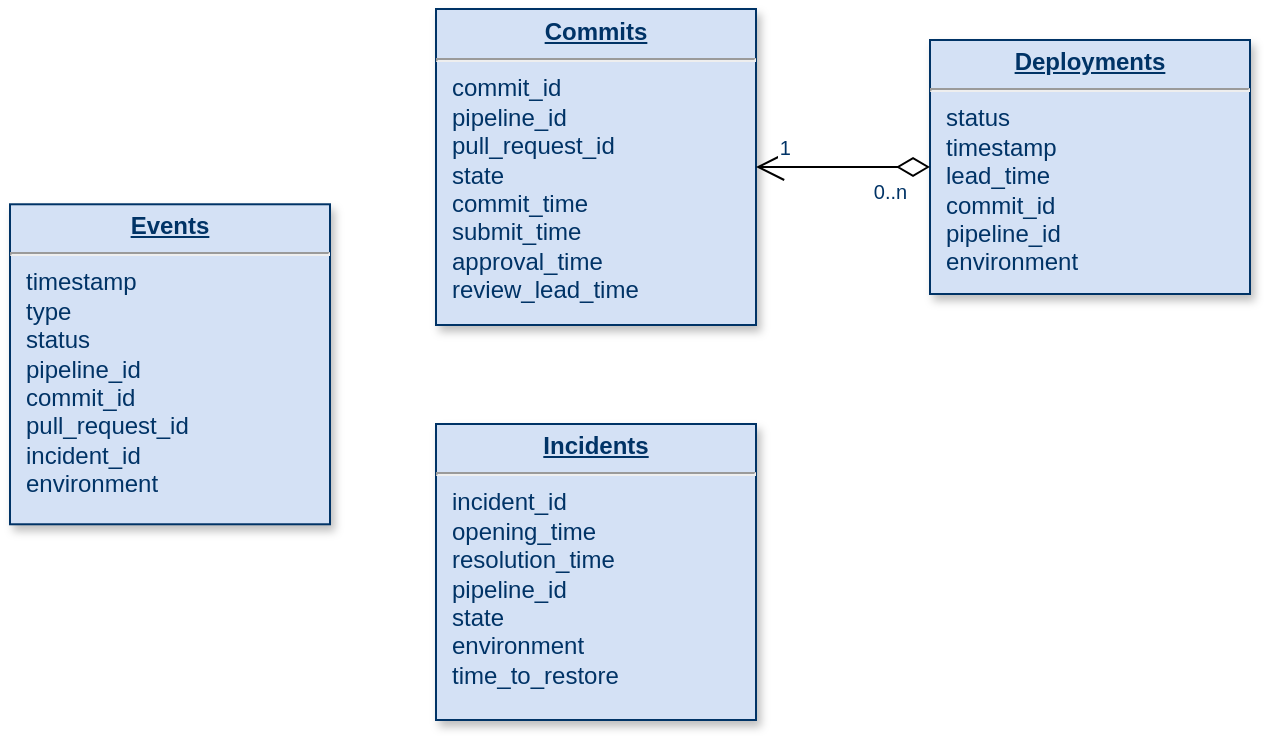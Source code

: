 <mxfile version="10.8.7" type="device"><diagram name="Page-1" id="efa7a0a1-bf9b-a30e-e6df-94a7791c09e9"><mxGraphModel dx="1078" dy="786" grid="1" gridSize="10" guides="1" tooltips="1" connect="1" arrows="1" fold="1" page="1" pageScale="1" pageWidth="826" pageHeight="1169" background="#ffffff" math="0" shadow="0"><root><mxCell id="0"/><mxCell id="1" parent="0"/><mxCell id="19" value="&lt;p style=&quot;margin: 0px ; margin-top: 4px ; text-align: center ; text-decoration: underline&quot;&gt;&lt;b&gt;Commits&lt;/b&gt;&lt;/p&gt;&lt;hr&gt;&lt;p style=&quot;margin: 0px ; margin-left: 8px&quot;&gt;commit_id&lt;/p&gt;&lt;p style=&quot;margin: 0px ; margin-left: 8px&quot;&gt;pipeline_id&lt;/p&gt;&lt;p style=&quot;margin: 0px ; margin-left: 8px&quot;&gt;pull_request_id&lt;/p&gt;&lt;p style=&quot;margin: 0px ; margin-left: 8px&quot;&gt;state&lt;/p&gt;&lt;p style=&quot;margin: 0px ; margin-left: 8px&quot;&gt;commit_time&lt;/p&gt;&lt;p style=&quot;margin: 0px ; margin-left: 8px&quot;&gt;submit_time&lt;/p&gt;&lt;p style=&quot;margin: 0px ; margin-left: 8px&quot;&gt;approval_time&lt;/p&gt;&lt;p style=&quot;margin: 0px ; margin-left: 8px&quot;&gt;review_lead_time&lt;/p&gt;&lt;p style=&quot;margin: 0px ; margin-left: 8px&quot;&gt;&lt;br&gt;&lt;/p&gt;" style="verticalAlign=top;align=left;overflow=fill;fontSize=12;fontFamily=Helvetica;html=1;strokeColor=#003366;shadow=1;fillColor=#D4E1F5;fontColor=#003366" parent="1" vertex="1"><mxGeometry x="253" y="22.5" width="160" height="158" as="geometry"/></mxCell><mxCell id="20" value="&lt;p style=&quot;margin: 0px ; margin-top: 4px ; text-align: center ; text-decoration: underline&quot;&gt;&lt;b&gt;Incidents&lt;/b&gt;&lt;/p&gt;&lt;hr&gt;&lt;p style=&quot;margin: 0px ; margin-left: 8px&quot;&gt;incident_id&lt;/p&gt;&lt;p style=&quot;margin: 0px ; margin-left: 8px&quot;&gt;opening_time&lt;/p&gt;&lt;p style=&quot;margin: 0px ; margin-left: 8px&quot;&gt;resolution_time&lt;/p&gt;&lt;p style=&quot;margin: 0px ; margin-left: 8px&quot;&gt;pipeline_id&lt;/p&gt;&lt;p style=&quot;margin: 0px ; margin-left: 8px&quot;&gt;state&lt;/p&gt;&lt;p style=&quot;margin: 0px ; margin-left: 8px&quot;&gt;environment&lt;/p&gt;&lt;p style=&quot;margin: 0px ; margin-left: 8px&quot;&gt;time_to_restore&lt;/p&gt;" style="verticalAlign=top;align=left;overflow=fill;fontSize=12;fontFamily=Helvetica;html=1;strokeColor=#003366;shadow=1;fillColor=#D4E1F5;fontColor=#003366" parent="1" vertex="1"><mxGeometry x="253" y="230" width="160" height="148" as="geometry"/></mxCell><mxCell id="23" value="&lt;p style=&quot;margin: 0px ; margin-top: 4px ; text-align: center ; text-decoration: underline&quot;&gt;&lt;strong&gt;Deployments&lt;/strong&gt;&lt;/p&gt;&lt;hr&gt;&lt;p style=&quot;margin: 0px ; margin-left: 8px&quot;&gt;status&lt;/p&gt;&lt;p style=&quot;margin: 0px ; margin-left: 8px&quot;&gt;timestamp&lt;/p&gt;&lt;p style=&quot;margin: 0px ; margin-left: 8px&quot;&gt;lead_time&lt;/p&gt;&lt;p style=&quot;margin: 0px ; margin-left: 8px&quot;&gt;commit_id&lt;/p&gt;&lt;p style=&quot;margin: 0px ; margin-left: 8px&quot;&gt;pipeline_id&lt;/p&gt;&lt;p style=&quot;margin: 0px ; margin-left: 8px&quot;&gt;environment&lt;/p&gt;" style="verticalAlign=top;align=left;overflow=fill;fontSize=12;fontFamily=Helvetica;html=1;strokeColor=#003366;shadow=1;fillColor=#D4E1F5;fontColor=#003366" parent="1" vertex="1"><mxGeometry x="500" y="38" width="160" height="127" as="geometry"/></mxCell><mxCell id="25" value="&lt;p style=&quot;margin: 0px ; margin-top: 4px ; text-align: center ; text-decoration: underline&quot;&gt;&lt;strong&gt;Events&lt;/strong&gt;&lt;/p&gt;&lt;hr&gt;&lt;p style=&quot;margin: 0px ; margin-left: 8px&quot;&gt;timestamp&lt;/p&gt;&lt;p style=&quot;margin: 0px ; margin-left: 8px&quot;&gt;type&lt;/p&gt;&lt;p style=&quot;margin: 0px ; margin-left: 8px&quot;&gt;status&lt;/p&gt;&lt;p style=&quot;margin: 0px ; margin-left: 8px&quot;&gt;pipeline_id&lt;/p&gt;&lt;p style=&quot;margin: 0px ; margin-left: 8px&quot;&gt;commit_id&lt;/p&gt;&lt;p style=&quot;margin: 0px ; margin-left: 8px&quot;&gt;pull_request_id&lt;/p&gt;&lt;p style=&quot;margin: 0px ; margin-left: 8px&quot;&gt;incident_id&lt;/p&gt;&lt;p style=&quot;margin: 0px ; margin-left: 8px&quot;&gt;environment&lt;/p&gt;" style="verticalAlign=top;align=left;overflow=fill;fontSize=12;fontFamily=Helvetica;html=1;strokeColor=#003366;shadow=1;fillColor=#D4E1F5;fontColor=#003366" parent="1" vertex="1"><mxGeometry x="40.0" y="120.14" width="160" height="160" as="geometry"/></mxCell><mxCell id="51" value="" style="endArrow=open;endSize=12;startArrow=diamondThin;startSize=14;startFill=0;edgeStyle=orthogonalEdgeStyle" parent="1" source="23" target="19" edge="1"><mxGeometry x="389.36" y="350" as="geometry"><mxPoint x="389.36" y="350" as="sourcePoint"/><mxPoint x="549.36" y="350" as="targetPoint"/></mxGeometry></mxCell><mxCell id="52" value="0..n" style="resizable=0;align=left;verticalAlign=top;labelBackgroundColor=#ffffff;fontSize=10;strokeColor=#003366;shadow=1;fillColor=#D4E1F5;fontColor=#003366" parent="51" connectable="0" vertex="1"><mxGeometry x="-1" relative="1" as="geometry"><mxPoint x="-30.08" as="offset"/></mxGeometry></mxCell><mxCell id="53" value="1" style="resizable=0;align=right;verticalAlign=top;labelBackgroundColor=#ffffff;fontSize=10;strokeColor=#003366;shadow=1;fillColor=#D4E1F5;fontColor=#003366" parent="51" connectable="0" vertex="1"><mxGeometry x="1" relative="1" as="geometry"><mxPoint x="18.92" y="-21.96" as="offset"/></mxGeometry></mxCell></root></mxGraphModel></diagram></mxfile>